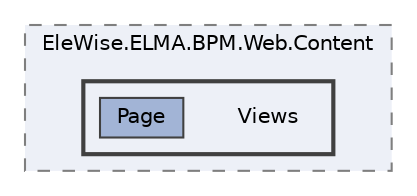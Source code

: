 digraph "Web/Modules/EleWise.ELMA.BPM.Web.Content/Views"
{
 // LATEX_PDF_SIZE
  bgcolor="transparent";
  edge [fontname=Helvetica,fontsize=10,labelfontname=Helvetica,labelfontsize=10];
  node [fontname=Helvetica,fontsize=10,shape=box,height=0.2,width=0.4];
  compound=true
  subgraph clusterdir_fdf001463744d38516fc527aa2ea06db {
    graph [ bgcolor="#edf0f7", pencolor="grey50", label="EleWise.ELMA.BPM.Web.Content", fontname=Helvetica,fontsize=10 style="filled,dashed", URL="dir_fdf001463744d38516fc527aa2ea06db.html",tooltip=""]
  subgraph clusterdir_ee3b1fd200ba312fe359a0237463db52 {
    graph [ bgcolor="#edf0f7", pencolor="grey25", label="", fontname=Helvetica,fontsize=10 style="filled,bold", URL="dir_ee3b1fd200ba312fe359a0237463db52.html",tooltip=""]
    dir_ee3b1fd200ba312fe359a0237463db52 [shape=plaintext, label="Views"];
  dir_9aa9947b8b49a575f683da8fb3984299 [label="Page", fillcolor="#a2b4d6", color="grey25", style="filled", URL="dir_9aa9947b8b49a575f683da8fb3984299.html",tooltip=""];
  }
  }
}
